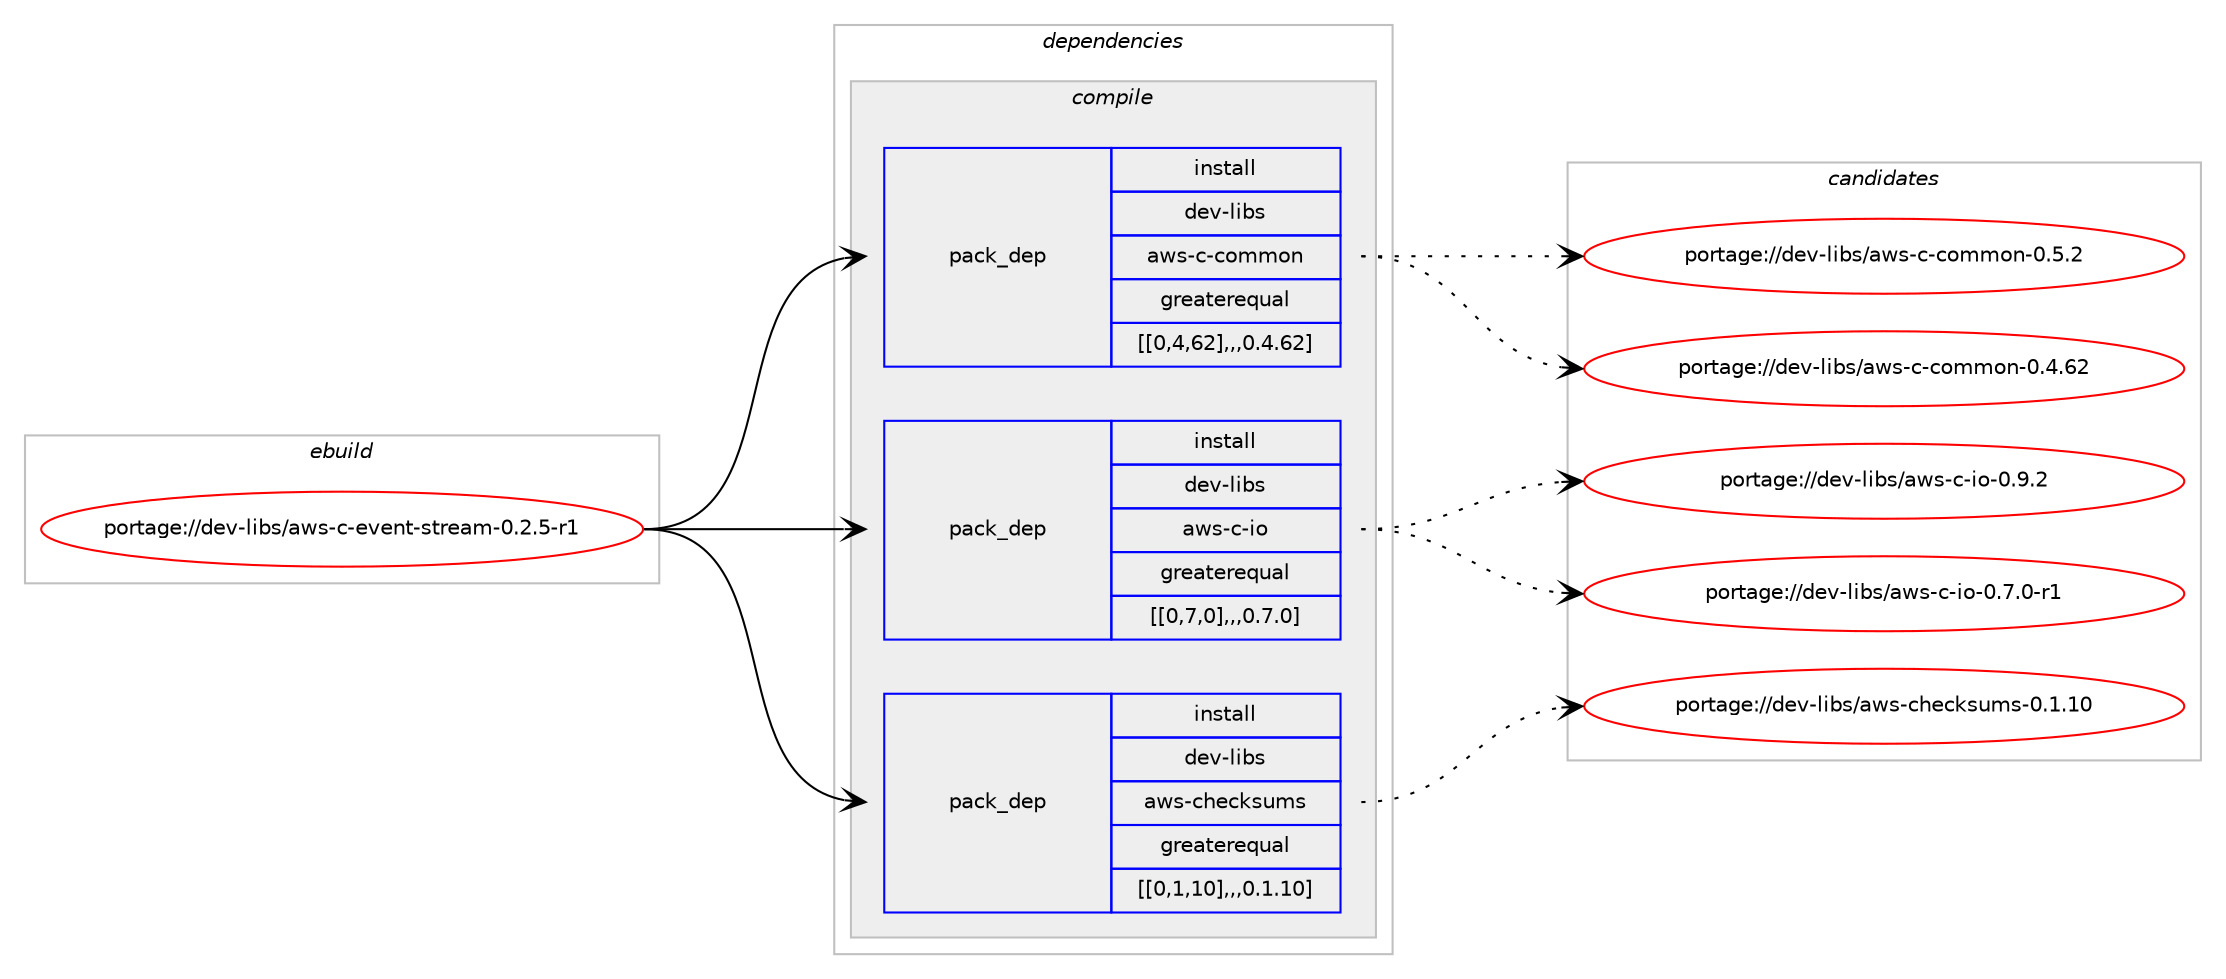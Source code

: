 digraph prolog {

# *************
# Graph options
# *************

newrank=true;
concentrate=true;
compound=true;
graph [rankdir=LR,fontname=Helvetica,fontsize=10,ranksep=1.5];#, ranksep=2.5, nodesep=0.2];
edge  [arrowhead=vee];
node  [fontname=Helvetica,fontsize=10];

# **********
# The ebuild
# **********

subgraph cluster_leftcol {
color=gray;
label=<<i>ebuild</i>>;
id [label="portage://dev-libs/aws-c-event-stream-0.2.5-r1", color=red, width=4, href="../dev-libs/aws-c-event-stream-0.2.5-r1.svg"];
}

# ****************
# The dependencies
# ****************

subgraph cluster_midcol {
color=gray;
label=<<i>dependencies</i>>;
subgraph cluster_compile {
fillcolor="#eeeeee";
style=filled;
label=<<i>compile</i>>;
subgraph pack79776 {
dependency106971 [label=<<TABLE BORDER="0" CELLBORDER="1" CELLSPACING="0" CELLPADDING="4" WIDTH="220"><TR><TD ROWSPAN="6" CELLPADDING="30">pack_dep</TD></TR><TR><TD WIDTH="110">install</TD></TR><TR><TD>dev-libs</TD></TR><TR><TD>aws-c-common</TD></TR><TR><TD>greaterequal</TD></TR><TR><TD>[[0,4,62],,,0.4.62]</TD></TR></TABLE>>, shape=none, color=blue];
}
id:e -> dependency106971:w [weight=20,style="solid",arrowhead="vee"];
subgraph pack79777 {
dependency106972 [label=<<TABLE BORDER="0" CELLBORDER="1" CELLSPACING="0" CELLPADDING="4" WIDTH="220"><TR><TD ROWSPAN="6" CELLPADDING="30">pack_dep</TD></TR><TR><TD WIDTH="110">install</TD></TR><TR><TD>dev-libs</TD></TR><TR><TD>aws-c-io</TD></TR><TR><TD>greaterequal</TD></TR><TR><TD>[[0,7,0],,,0.7.0]</TD></TR></TABLE>>, shape=none, color=blue];
}
id:e -> dependency106972:w [weight=20,style="solid",arrowhead="vee"];
subgraph pack79778 {
dependency106973 [label=<<TABLE BORDER="0" CELLBORDER="1" CELLSPACING="0" CELLPADDING="4" WIDTH="220"><TR><TD ROWSPAN="6" CELLPADDING="30">pack_dep</TD></TR><TR><TD WIDTH="110">install</TD></TR><TR><TD>dev-libs</TD></TR><TR><TD>aws-checksums</TD></TR><TR><TD>greaterequal</TD></TR><TR><TD>[[0,1,10],,,0.1.10]</TD></TR></TABLE>>, shape=none, color=blue];
}
id:e -> dependency106973:w [weight=20,style="solid",arrowhead="vee"];
}
subgraph cluster_compileandrun {
fillcolor="#eeeeee";
style=filled;
label=<<i>compile and run</i>>;
}
subgraph cluster_run {
fillcolor="#eeeeee";
style=filled;
label=<<i>run</i>>;
}
}

# **************
# The candidates
# **************

subgraph cluster_choices {
rank=same;
color=gray;
label=<<i>candidates</i>>;

subgraph choice79776 {
color=black;
nodesep=1;
choice1001011184510810598115479711911545994599111109109111110454846534650 [label="portage://dev-libs/aws-c-common-0.5.2", color=red, width=4,href="../dev-libs/aws-c-common-0.5.2.svg"];
choice100101118451081059811547971191154599459911110910911111045484652465450 [label="portage://dev-libs/aws-c-common-0.4.62", color=red, width=4,href="../dev-libs/aws-c-common-0.4.62.svg"];
dependency106971:e -> choice1001011184510810598115479711911545994599111109109111110454846534650:w [style=dotted,weight="100"];
dependency106971:e -> choice100101118451081059811547971191154599459911110910911111045484652465450:w [style=dotted,weight="100"];
}
subgraph choice79777 {
color=black;
nodesep=1;
choice10010111845108105981154797119115459945105111454846574650 [label="portage://dev-libs/aws-c-io-0.9.2", color=red, width=4,href="../dev-libs/aws-c-io-0.9.2.svg"];
choice100101118451081059811547971191154599451051114548465546484511449 [label="portage://dev-libs/aws-c-io-0.7.0-r1", color=red, width=4,href="../dev-libs/aws-c-io-0.7.0-r1.svg"];
dependency106972:e -> choice10010111845108105981154797119115459945105111454846574650:w [style=dotted,weight="100"];
dependency106972:e -> choice100101118451081059811547971191154599451051114548465546484511449:w [style=dotted,weight="100"];
}
subgraph choice79778 {
color=black;
nodesep=1;
choice1001011184510810598115479711911545991041019910711511710911545484649464948 [label="portage://dev-libs/aws-checksums-0.1.10", color=red, width=4,href="../dev-libs/aws-checksums-0.1.10.svg"];
dependency106973:e -> choice1001011184510810598115479711911545991041019910711511710911545484649464948:w [style=dotted,weight="100"];
}
}

}
